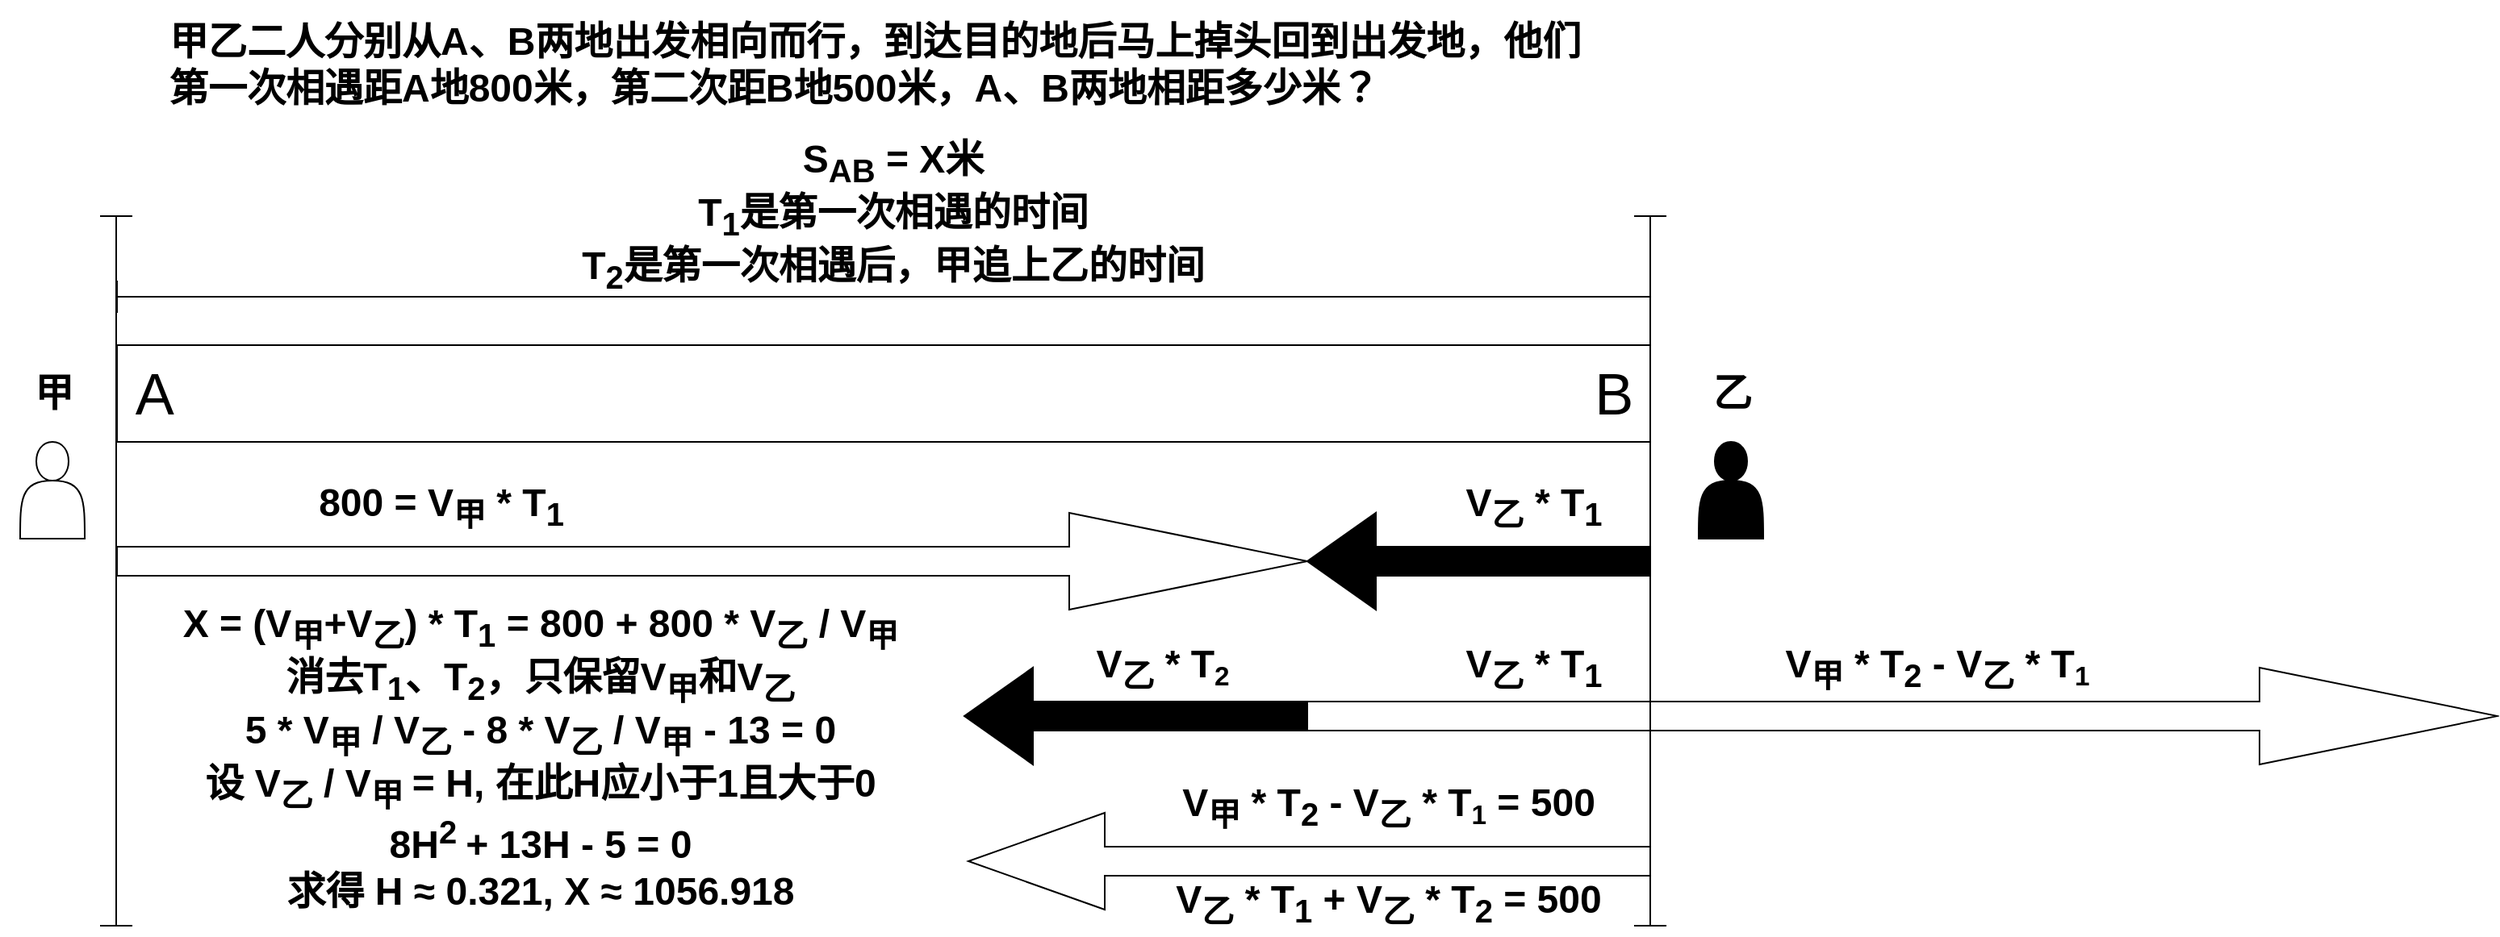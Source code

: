 <mxfile version="24.0.7" type="device">
  <diagram id="2Pl5HlIxxQb_QpP7JWfI" name="第 1 页">
    <mxGraphModel dx="1434" dy="827" grid="1" gridSize="10" guides="1" tooltips="1" connect="1" arrows="1" fold="1" page="1" pageScale="1" pageWidth="1169" pageHeight="827" math="0" shadow="0">
      <root>
        <mxCell id="0" />
        <mxCell id="1" parent="0" />
        <mxCell id="sXxsu7FE6Y24Ids7-lZW-1" value="&lt;div style=&quot;&quot;&gt;&lt;span style=&quot;background-color: initial;&quot;&gt;&lt;font style=&quot;font-size: 36px;&quot;&gt;A&amp;nbsp; &amp;nbsp; &amp;nbsp; &amp;nbsp; &amp;nbsp; &amp;nbsp; &amp;nbsp; &amp;nbsp; &amp;nbsp; &amp;nbsp; &amp;nbsp; &amp;nbsp; &amp;nbsp; &amp;nbsp; &amp;nbsp; &amp;nbsp; &amp;nbsp; &amp;nbsp; &amp;nbsp; &amp;nbsp; &amp;nbsp; &amp;nbsp; &amp;nbsp; &amp;nbsp; &amp;nbsp; &amp;nbsp; &amp;nbsp; &amp;nbsp; &amp;nbsp; &amp;nbsp; &amp;nbsp; &amp;nbsp; &amp;nbsp; &amp;nbsp; &amp;nbsp; &amp;nbsp; &amp;nbsp; &amp;nbsp; &amp;nbsp; &amp;nbsp; &amp;nbsp; &amp;nbsp; &amp;nbsp; &amp;nbsp; B&lt;/font&gt;&lt;/span&gt;&lt;/div&gt;" style="rounded=0;whiteSpace=wrap;html=1;align=center;" parent="1" vertex="1">
          <mxGeometry x="462.5" y="284" width="950" height="60" as="geometry" />
        </mxCell>
        <mxCell id="sXxsu7FE6Y24Ids7-lZW-3" value="" style="shape=crossbar;whiteSpace=wrap;html=1;rounded=1;" parent="1" vertex="1">
          <mxGeometry x="462.5" y="244" width="950" height="20" as="geometry" />
        </mxCell>
        <mxCell id="sXxsu7FE6Y24Ids7-lZW-4" value="S&lt;font style=&quot;font-size: 24px;&quot;&gt;&lt;sub&gt;AB&lt;/sub&gt;&lt;/font&gt;&amp;nbsp;= X米&lt;div&gt;T&lt;sub&gt;1&lt;/sub&gt;是第一次相遇的时间&lt;/div&gt;&lt;div&gt;T&lt;sub&gt;2&lt;/sub&gt;是第一次相遇后，甲追上乙的时间&lt;/div&gt;" style="text;strokeColor=none;fillColor=none;html=1;fontSize=24;fontStyle=1;verticalAlign=middle;align=center;" parent="1" vertex="1">
          <mxGeometry x="792.5" y="184" width="300" height="40" as="geometry" />
        </mxCell>
        <mxCell id="sXxsu7FE6Y24Ids7-lZW-5" value="" style="shape=singleArrow;whiteSpace=wrap;html=1;" parent="1" vertex="1">
          <mxGeometry x="462.5" y="388" width="737.5" height="60" as="geometry" />
        </mxCell>
        <mxCell id="sXxsu7FE6Y24Ids7-lZW-6" value="" style="shape=singleArrow;direction=west;whiteSpace=wrap;html=1;fillColor=#000000;" parent="1" vertex="1">
          <mxGeometry x="1200" y="388" width="212.5" height="60" as="geometry" />
        </mxCell>
        <mxCell id="sXxsu7FE6Y24Ids7-lZW-7" value="" style="shape=actor;whiteSpace=wrap;html=1;" parent="1" vertex="1">
          <mxGeometry x="402.5" y="344" width="40" height="60" as="geometry" />
        </mxCell>
        <mxCell id="sXxsu7FE6Y24Ids7-lZW-8" value="" style="shape=actor;whiteSpace=wrap;html=1;fillColor=#000000;" parent="1" vertex="1">
          <mxGeometry x="1442.5" y="344" width="40" height="60" as="geometry" />
        </mxCell>
        <mxCell id="sXxsu7FE6Y24Ids7-lZW-9" value="甲" style="text;strokeColor=none;fillColor=none;html=1;fontSize=24;fontStyle=1;verticalAlign=middle;align=center;" parent="1" vertex="1">
          <mxGeometry x="390" y="294" width="65" height="40" as="geometry" />
        </mxCell>
        <mxCell id="sXxsu7FE6Y24Ids7-lZW-10" value="乙" style="text;strokeColor=none;fillColor=none;html=1;fontSize=24;fontStyle=1;verticalAlign=middle;align=center;" parent="1" vertex="1">
          <mxGeometry x="1430" y="294" width="65" height="40" as="geometry" />
        </mxCell>
        <mxCell id="sXxsu7FE6Y24Ids7-lZW-12" value="" style="shape=singleArrow;whiteSpace=wrap;html=1;" parent="1" vertex="1">
          <mxGeometry x="1200" y="484" width="737.5" height="60" as="geometry" />
        </mxCell>
        <mxCell id="sXxsu7FE6Y24Ids7-lZW-13" value="" style="shape=singleArrow;whiteSpace=wrap;html=1;flipH=1;" parent="1" vertex="1">
          <mxGeometry x="990" y="574" width="422.5" height="60" as="geometry" />
        </mxCell>
        <mxCell id="sXxsu7FE6Y24Ids7-lZW-16" value="800 = V&lt;sub&gt;甲&lt;/sub&gt; * T&lt;sub&gt;1&lt;/sub&gt;" style="text;strokeColor=none;fillColor=none;html=1;fontSize=24;fontStyle=1;verticalAlign=middle;align=center;" parent="1" vertex="1">
          <mxGeometry x="612.5" y="364" width="100" height="40" as="geometry" />
        </mxCell>
        <mxCell id="sXxsu7FE6Y24Ids7-lZW-18" value="" style="shape=crossbar;whiteSpace=wrap;html=1;rounded=1;direction=south;" parent="1" vertex="1">
          <mxGeometry x="1402.5" y="204" width="20" height="440" as="geometry" />
        </mxCell>
        <mxCell id="sXxsu7FE6Y24Ids7-lZW-20" value="V&lt;sub&gt;乙&lt;/sub&gt;&amp;nbsp;* T&lt;sub&gt;1&lt;/sub&gt;" style="text;strokeColor=none;fillColor=none;html=1;fontSize=24;fontStyle=1;verticalAlign=middle;align=center;" parent="1" vertex="1">
          <mxGeometry x="1290" y="464" width="100" height="40" as="geometry" />
        </mxCell>
        <mxCell id="sXxsu7FE6Y24Ids7-lZW-21" value="V&lt;sub&gt;甲&lt;/sub&gt; * T&lt;sub&gt;2&lt;/sub&gt; - V&lt;sub&gt;乙&lt;/sub&gt;&amp;nbsp;* T&lt;span style=&quot;font-size: 20px;&quot;&gt;&lt;sub&gt;1&lt;/sub&gt;&lt;/span&gt;" style="text;strokeColor=none;fillColor=none;html=1;fontSize=24;fontStyle=1;verticalAlign=middle;align=center;" parent="1" vertex="1">
          <mxGeometry x="1540" y="464" width="100" height="40" as="geometry" />
        </mxCell>
        <mxCell id="sXxsu7FE6Y24Ids7-lZW-23" value="V&lt;sub&gt;乙&lt;/sub&gt; * T&lt;sub&gt;1&lt;/sub&gt;" style="text;strokeColor=none;fillColor=none;html=1;fontSize=24;fontStyle=1;verticalAlign=middle;align=center;" parent="1" vertex="1">
          <mxGeometry x="1290" y="364" width="100" height="40" as="geometry" />
        </mxCell>
        <mxCell id="sXxsu7FE6Y24Ids7-lZW-29" value="" style="shape=crossbar;whiteSpace=wrap;html=1;rounded=1;direction=south;" parent="1" vertex="1">
          <mxGeometry x="452" y="204" width="20" height="440" as="geometry" />
        </mxCell>
        <mxCell id="sXxsu7FE6Y24Ids7-lZW-36" value="甲乙二人分别从A、B两地出发相向而行，到达目的地后马上掉头回到出发地，他们第一次相遇距A地800米，第二次距B地500米，A、B两地相距多少米？" style="text;strokeColor=none;fillColor=none;html=1;fontSize=24;fontStyle=1;verticalAlign=middle;align=left;whiteSpace=wrap;" parent="1" vertex="1">
          <mxGeometry x="492.5" y="70" width="900" height="80" as="geometry" />
        </mxCell>
        <mxCell id="n7QTEbfh9rYQXFdFDrmp-1" value="" style="shape=singleArrow;direction=west;whiteSpace=wrap;html=1;fillColor=#000000;" vertex="1" parent="1">
          <mxGeometry x="987.5" y="484" width="212.5" height="60" as="geometry" />
        </mxCell>
        <mxCell id="n7QTEbfh9rYQXFdFDrmp-3" value="V&lt;sub&gt;乙&lt;/sub&gt; * T&lt;span style=&quot;font-size: 20px;&quot;&gt;&lt;sub&gt;2&lt;/sub&gt;&lt;/span&gt;" style="text;strokeColor=none;fillColor=none;html=1;fontSize=24;fontStyle=1;verticalAlign=middle;align=center;" vertex="1" parent="1">
          <mxGeometry x="1060" y="464" width="100" height="40" as="geometry" />
        </mxCell>
        <mxCell id="n7QTEbfh9rYQXFdFDrmp-4" value="V&lt;sub&gt;甲&lt;/sub&gt;&amp;nbsp;* T&lt;sub&gt;2&lt;/sub&gt;&amp;nbsp;- V&lt;sub&gt;乙&lt;/sub&gt;&amp;nbsp;* T&lt;span style=&quot;font-size: 20px;&quot;&gt;&lt;sub&gt;1&lt;/sub&gt;&lt;/span&gt;&amp;nbsp;= 500" style="text;strokeColor=none;fillColor=none;html=1;fontSize=24;fontStyle=1;verticalAlign=middle;align=center;" vertex="1" parent="1">
          <mxGeometry x="1200" y="550" width="100" height="40" as="geometry" />
        </mxCell>
        <mxCell id="n7QTEbfh9rYQXFdFDrmp-5" value="V&lt;sub&gt;乙&lt;/sub&gt;&amp;nbsp;* T&lt;sub&gt;1&lt;/sub&gt; + V&lt;sub&gt;乙&lt;/sub&gt;&amp;nbsp;* T&lt;sub&gt;2&lt;/sub&gt;&amp;nbsp;= 500" style="text;strokeColor=none;fillColor=none;html=1;fontSize=24;fontStyle=1;verticalAlign=middle;align=center;" vertex="1" parent="1">
          <mxGeometry x="1200" y="610" width="100" height="40" as="geometry" />
        </mxCell>
        <mxCell id="n7QTEbfh9rYQXFdFDrmp-6" value="&lt;div&gt;&lt;span style=&quot;text-wrap: nowrap;&quot;&gt;X&amp;nbsp;&lt;/span&gt;&lt;span style=&quot;text-wrap: nowrap;&quot;&gt;= (V&lt;/span&gt;&lt;sub style=&quot;text-wrap: nowrap;&quot;&gt;甲&lt;/sub&gt;&lt;span style=&quot;text-wrap: nowrap;&quot;&gt;+V&lt;/span&gt;&lt;sub style=&quot;text-wrap: nowrap;&quot;&gt;乙&lt;/sub&gt;&lt;span style=&quot;text-wrap: nowrap;&quot;&gt;) * T&lt;/span&gt;&lt;sub style=&quot;text-wrap: nowrap;&quot;&gt;1&lt;/sub&gt;&lt;span style=&quot;text-wrap: nowrap;&quot;&gt;&amp;nbsp;= 800 + 800 * V&lt;/span&gt;&lt;sub style=&quot;text-wrap: nowrap;&quot;&gt;乙&lt;/sub&gt;&lt;span style=&quot;text-wrap: nowrap;&quot;&gt;&amp;nbsp;/ V&lt;/span&gt;&lt;sub style=&quot;text-wrap: nowrap;&quot;&gt;甲&lt;/sub&gt;&lt;br&gt;&lt;/div&gt;&lt;div&gt;消去T&lt;sub&gt;1&lt;/sub&gt;、T&lt;sub&gt;2&lt;/sub&gt;，只保留V&lt;sub&gt;甲&lt;/sub&gt;和V&lt;sub&gt;乙&lt;/sub&gt;&lt;/div&gt;&lt;div&gt;&lt;span style=&quot;background-color: initial;&quot;&gt;5 * V&lt;/span&gt;&lt;sub style=&quot;background-color: initial;&quot;&gt;甲&lt;/sub&gt;&lt;span style=&quot;background-color: initial;&quot;&gt; / V&lt;/span&gt;&lt;sub style=&quot;background-color: initial;&quot;&gt;乙&lt;/sub&gt;&lt;span style=&quot;background-color: initial;&quot;&gt;&amp;nbsp;- 8 * V&lt;/span&gt;&lt;sub style=&quot;background-color: initial;&quot;&gt;乙&lt;/sub&gt;&lt;span style=&quot;background-color: initial;&quot;&gt; / V&lt;/span&gt;&lt;sub style=&quot;background-color: initial;&quot;&gt;甲&lt;/sub&gt;&lt;span style=&quot;background-color: initial;&quot;&gt; -&amp;nbsp;13 = 0&lt;/span&gt;&lt;br&gt;&lt;/div&gt;&lt;div&gt;设 V&lt;sub&gt;乙&lt;/sub&gt;&amp;nbsp;/ V&lt;sub&gt;甲 &lt;/sub&gt;= H, 在此H应小于1且大于0&lt;/div&gt;&lt;div&gt;8H&lt;sup&gt;2&amp;nbsp;&lt;/sup&gt;+ 13H - 5 = 0&lt;br&gt;&lt;div&gt;求得 H ≈&amp;nbsp;0.321,&amp;nbsp;&lt;span style=&quot;background-color: initial;&quot;&gt;X ≈&lt;/span&gt;&lt;span style=&quot;background-color: initial;&quot;&gt;&amp;nbsp;1056.918&lt;/span&gt;&lt;/div&gt;&lt;/div&gt;" style="text;strokeColor=none;fillColor=none;html=1;fontSize=24;fontStyle=1;verticalAlign=middle;align=center;whiteSpace=wrap;" vertex="1" parent="1">
          <mxGeometry x="500" y="440" width="450" height="200" as="geometry" />
        </mxCell>
      </root>
    </mxGraphModel>
  </diagram>
</mxfile>
